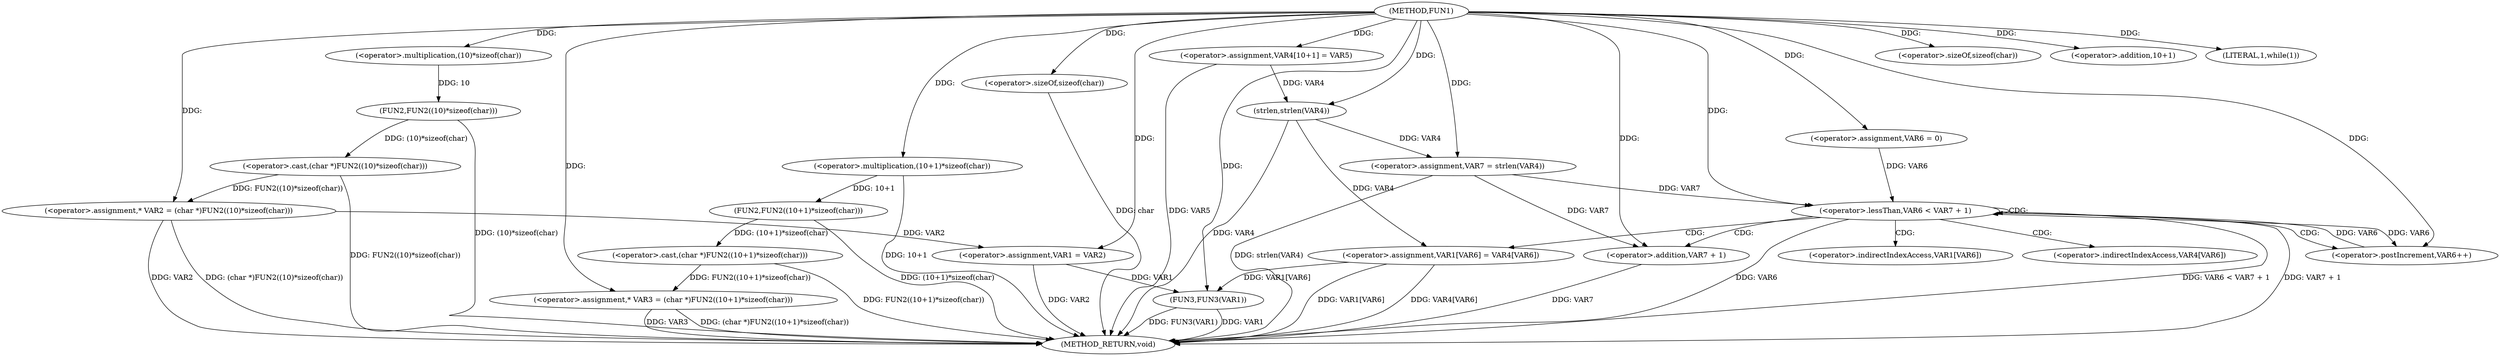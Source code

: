 digraph FUN1 {  
"1000100" [label = "(METHOD,FUN1)" ]
"1000164" [label = "(METHOD_RETURN,void)" ]
"1000104" [label = "(<operator>.assignment,* VAR2 = (char *)FUN2((10)*sizeof(char)))" ]
"1000106" [label = "(<operator>.cast,(char *)FUN2((10)*sizeof(char)))" ]
"1000108" [label = "(FUN2,FUN2((10)*sizeof(char)))" ]
"1000109" [label = "(<operator>.multiplication,(10)*sizeof(char))" ]
"1000111" [label = "(<operator>.sizeOf,sizeof(char))" ]
"1000114" [label = "(<operator>.assignment,* VAR3 = (char *)FUN2((10+1)*sizeof(char)))" ]
"1000116" [label = "(<operator>.cast,(char *)FUN2((10+1)*sizeof(char)))" ]
"1000118" [label = "(FUN2,FUN2((10+1)*sizeof(char)))" ]
"1000119" [label = "(<operator>.multiplication,(10+1)*sizeof(char))" ]
"1000120" [label = "(<operator>.addition,10+1)" ]
"1000123" [label = "(<operator>.sizeOf,sizeof(char))" ]
"1000126" [label = "(LITERAL,1,while(1))" ]
"1000128" [label = "(<operator>.assignment,VAR1 = VAR2)" ]
"1000134" [label = "(<operator>.assignment,VAR4[10+1] = VAR5)" ]
"1000139" [label = "(<operator>.assignment,VAR7 = strlen(VAR4))" ]
"1000141" [label = "(strlen,strlen(VAR4))" ]
"1000144" [label = "(<operator>.assignment,VAR6 = 0)" ]
"1000147" [label = "(<operator>.lessThan,VAR6 < VAR7 + 1)" ]
"1000149" [label = "(<operator>.addition,VAR7 + 1)" ]
"1000152" [label = "(<operator>.postIncrement,VAR6++)" ]
"1000155" [label = "(<operator>.assignment,VAR1[VAR6] = VAR4[VAR6])" ]
"1000162" [label = "(FUN3,FUN3(VAR1))" ]
"1000156" [label = "(<operator>.indirectIndexAccess,VAR1[VAR6])" ]
"1000159" [label = "(<operator>.indirectIndexAccess,VAR4[VAR6])" ]
  "1000155" -> "1000164"  [ label = "DDG: VAR4[VAR6]"] 
  "1000128" -> "1000164"  [ label = "DDG: VAR2"] 
  "1000141" -> "1000164"  [ label = "DDG: VAR4"] 
  "1000106" -> "1000164"  [ label = "DDG: FUN2((10)*sizeof(char))"] 
  "1000104" -> "1000164"  [ label = "DDG: VAR2"] 
  "1000114" -> "1000164"  [ label = "DDG: VAR3"] 
  "1000116" -> "1000164"  [ label = "DDG: FUN2((10+1)*sizeof(char))"] 
  "1000119" -> "1000164"  [ label = "DDG: 10+1"] 
  "1000134" -> "1000164"  [ label = "DDG: VAR5"] 
  "1000149" -> "1000164"  [ label = "DDG: VAR7"] 
  "1000118" -> "1000164"  [ label = "DDG: (10+1)*sizeof(char)"] 
  "1000123" -> "1000164"  [ label = "DDG: char"] 
  "1000139" -> "1000164"  [ label = "DDG: strlen(VAR4)"] 
  "1000147" -> "1000164"  [ label = "DDG: VAR7 + 1"] 
  "1000147" -> "1000164"  [ label = "DDG: VAR6"] 
  "1000155" -> "1000164"  [ label = "DDG: VAR1[VAR6]"] 
  "1000162" -> "1000164"  [ label = "DDG: VAR1"] 
  "1000162" -> "1000164"  [ label = "DDG: FUN3(VAR1)"] 
  "1000147" -> "1000164"  [ label = "DDG: VAR6 < VAR7 + 1"] 
  "1000114" -> "1000164"  [ label = "DDG: (char *)FUN2((10+1)*sizeof(char))"] 
  "1000104" -> "1000164"  [ label = "DDG: (char *)FUN2((10)*sizeof(char))"] 
  "1000108" -> "1000164"  [ label = "DDG: (10)*sizeof(char)"] 
  "1000106" -> "1000104"  [ label = "DDG: FUN2((10)*sizeof(char))"] 
  "1000100" -> "1000104"  [ label = "DDG: "] 
  "1000108" -> "1000106"  [ label = "DDG: (10)*sizeof(char)"] 
  "1000109" -> "1000108"  [ label = "DDG: 10"] 
  "1000100" -> "1000109"  [ label = "DDG: "] 
  "1000100" -> "1000111"  [ label = "DDG: "] 
  "1000116" -> "1000114"  [ label = "DDG: FUN2((10+1)*sizeof(char))"] 
  "1000100" -> "1000114"  [ label = "DDG: "] 
  "1000118" -> "1000116"  [ label = "DDG: (10+1)*sizeof(char)"] 
  "1000119" -> "1000118"  [ label = "DDG: 10+1"] 
  "1000100" -> "1000119"  [ label = "DDG: "] 
  "1000100" -> "1000120"  [ label = "DDG: "] 
  "1000100" -> "1000123"  [ label = "DDG: "] 
  "1000100" -> "1000126"  [ label = "DDG: "] 
  "1000104" -> "1000128"  [ label = "DDG: VAR2"] 
  "1000100" -> "1000128"  [ label = "DDG: "] 
  "1000100" -> "1000134"  [ label = "DDG: "] 
  "1000141" -> "1000139"  [ label = "DDG: VAR4"] 
  "1000100" -> "1000139"  [ label = "DDG: "] 
  "1000134" -> "1000141"  [ label = "DDG: VAR4"] 
  "1000100" -> "1000141"  [ label = "DDG: "] 
  "1000100" -> "1000144"  [ label = "DDG: "] 
  "1000152" -> "1000147"  [ label = "DDG: VAR6"] 
  "1000144" -> "1000147"  [ label = "DDG: VAR6"] 
  "1000100" -> "1000147"  [ label = "DDG: "] 
  "1000139" -> "1000147"  [ label = "DDG: VAR7"] 
  "1000139" -> "1000149"  [ label = "DDG: VAR7"] 
  "1000100" -> "1000149"  [ label = "DDG: "] 
  "1000147" -> "1000152"  [ label = "DDG: VAR6"] 
  "1000100" -> "1000152"  [ label = "DDG: "] 
  "1000141" -> "1000155"  [ label = "DDG: VAR4"] 
  "1000128" -> "1000162"  [ label = "DDG: VAR1"] 
  "1000155" -> "1000162"  [ label = "DDG: VAR1[VAR6]"] 
  "1000100" -> "1000162"  [ label = "DDG: "] 
  "1000147" -> "1000155"  [ label = "CDG: "] 
  "1000147" -> "1000156"  [ label = "CDG: "] 
  "1000147" -> "1000147"  [ label = "CDG: "] 
  "1000147" -> "1000152"  [ label = "CDG: "] 
  "1000147" -> "1000159"  [ label = "CDG: "] 
  "1000147" -> "1000149"  [ label = "CDG: "] 
}
